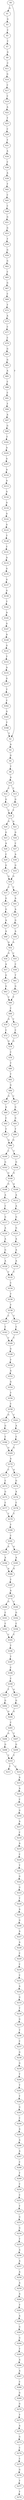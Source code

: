 strict digraph  {
	S0 -> S1 [ label = A ];
	S0 -> S2 [ label = T ];
	S1 -> S3 [ label = G ];
	S2 -> S4 [ label = A ];
	S3 -> S5 [ label = C ];
	S4 -> S6 [ label = G ];
	S5 -> S7 [ label = C ];
	S6 -> S8 [ label = T ];
	S7 -> S9 [ label = G ];
	S8 -> S10 [ label = A ];
	S9 -> S11 [ label = C ];
	S10 -> S12 [ label = C ];
	S10 -> S13 [ label = T ];
	S11 -> S14 [ label = G ];
	S12 -> S15 [ label = G ];
	S13 -> S16 [ label = G ];
	S14 -> S17 [ label = C ];
	S15 -> S18 [ label = T ];
	S16 -> S18 [ label = T ];
	S17 -> S19 [ label = C ];
	S18 -> S20 [ label = G ];
	S18 -> S21 [ label = A ];
	S19 -> S22 [ label = A ];
	S20 -> S23 [ label = G ];
	S21 -> S24 [ label = G ];
	S22 -> S25 [ label = T ];
	S23 -> S26 [ label = A ];
	S24 -> S27 [ label = C ];
	S25 -> S28 [ label = C ];
	S26 -> S29 [ label = C ];
	S27 -> S30 [ label = A ];
	S28 -> S31 [ label = T ];
	S29 -> S32 [ label = G ];
	S30 -> S33 [ label = G ];
	S31 -> S34 [ label = A ];
	S32 -> S35 [ label = G ];
	S33 -> S35 [ label = G ];
	S34 -> S36 [ label = C ];
	S35 -> S37 [ label = C ];
	S35 -> S38 [ label = T ];
	S36 -> S39 [ label = A ];
	S37 -> S40 [ label = G ];
	S38 -> S41 [ label = A ];
	S39 -> S42 [ label = T ];
	S40 -> S43 [ label = G ];
	S41 -> S44 [ label = A ];
	S42 -> S45 [ label = C ];
	S43 -> S46 [ label = A ];
	S44 -> S47 [ label = G ];
	S45 -> S48 [ label = C ];
	S46 -> S49 [ label = A ];
	S47 -> S50 [ label = A ];
	S48 -> S51 [ label = G ];
	S49 -> S52 [ label = A ];
	S50 -> S52 [ label = A ];
	S51 -> S53 [ label = G ];
	S52 -> S54 [ label = G ];
	S52 -> S55 [ label = C ];
	S53 -> S56 [ label = T ];
	S54 -> S57 [ label = A ];
	S55 -> S58 [ label = C ];
	S56 -> S59 [ label = G ];
	S57 -> S60 [ label = G ];
	S58 -> S61 [ label = T ];
	S59 -> S62 [ label = G ];
	S60 -> S63 [ label = G ];
	S61 -> S64 [ label = G ];
	S62 -> S65 [ label = C ];
	S63 -> S66 [ label = T ];
	S64 -> S66 [ label = T ];
	S65 -> S67 [ label = G ];
	S66 -> S68 [ label = C ];
	S67 -> S69 [ label = C ];
	S68 -> S70 [ label = G ];
	S68 -> S71 [ label = T ];
	S69 -> S72 [ label = T ];
	S70 -> S73 [ label = C ];
	S71 -> S74 [ label = C ];
	S72 -> S75 [ label = A ];
	S73 -> S76 [ label = G ];
	S74 -> S76 [ label = G ];
	S75 -> S77 [ label = C ];
	S76 -> S78 [ label = C ];
	S77 -> S79 [ label = C ];
	S78 -> S80 [ label = T ];
	S79 -> S81 [ label = G ];
	S80 -> S82 [ label = T ];
	S81 -> S83 [ label = G ];
	S82 -> S84 [ label = G ];
	S83 -> S85 [ label = A ];
	S84 -> S86 [ label = G ];
	S84 -> S87 [ label = C ];
	S85 -> S88 [ label = C ];
	S86 -> S89 [ label = A ];
	S87 -> S90 [ label = G ];
	S88 -> S91 [ label = C ];
	S89 -> S92 [ label = C ];
	S90 -> S93 [ label = G ];
	S91 -> S94 [ label = T ];
	S92 -> S95 [ label = T ];
	S93 -> S96 [ label = T ];
	S94 -> S97 [ label = A ];
	S95 -> S98 [ label = G ];
	S96 -> S98 [ label = G ];
	S97 -> S99 [ label = G ];
	S98 -> S100 [ label = C ];
	S98 -> S101 [ label = T ];
	S99 -> S102 [ label = C ];
	S100 -> S103 [ label = G ];
	S101 -> S104 [ label = G ];
	S102 -> S105 [ label = A ];
	S103 -> S106 [ label = G ];
	S104 -> S106 [ label = G ];
	S105 -> S107 [ label = G ];
	S106 -> S108 [ label = G ];
	S106 -> S109 [ label = A ];
	S107 -> S110 [ label = A ];
	S108 -> S111 [ label = A ];
	S109 -> S112 [ label = A ];
	S110 -> S113 [ label = A ];
	S111 -> S114 [ label = C ];
	S112 -> S115 [ label = A ];
	S113 -> S116 [ label = G ];
	S114 -> S117 [ label = G ];
	S115 -> S118 [ label = G ];
	S116 -> S119 [ label = G ];
	S117 -> S120 [ label = A ];
	S118 -> S121 [ label = G ];
	S119 -> S122 [ label = G ];
	S120 -> S123 [ label = A ];
	S121 -> S124 [ label = A ];
	S122 -> S125 [ label = G ];
	S123 -> S126 [ label = G ];
	S124 -> S127 [ label = A ];
	S125 -> S128 [ label = T ];
	S126 -> S129 [ label = A ];
	S127 -> S130 [ label = A ];
	S128 -> S131 [ label = C ];
	S129 -> S132 [ label = C ];
	S130 -> S132 [ label = C ];
	S131 -> S133 [ label = A ];
	S132 -> S134 [ label = C ];
	S133 -> S135 [ label = G ];
	S134 -> S136 [ label = T ];
	S135 -> S137 [ label = G ];
	S136 -> S138 [ label = T ];
	S137 -> S139 [ label = G ];
	S138 -> S140 [ label = C ];
	S138 -> S141 [ label = T ];
	S139 -> S142 [ label = T ];
	S140 -> S143 [ label = C ];
	S141 -> S144 [ label = C ];
	S142 -> S145 [ label = A ];
	S143 -> S146 [ label = C ];
	S144 -> S146 [ label = C ];
	S145 -> S147 [ label = G ];
	S146 -> S148 [ label = G ];
	S147 -> S149 [ label = A ];
	S148 -> S150 [ label = T ];
	S149 -> S151 [ label = G ];
	S150 -> S152 [ label = A ];
	S151 -> S153 [ label = T ];
	S152 -> S154 [ label = G ];
	S153 -> S155 [ label = A ];
	S154 -> S156 [ label = T ];
	S155 -> S157 [ label = G ];
	S156 -> S158 [ label = C ];
	S157 -> S159 [ label = T ];
	S158 -> S160 [ label = G ];
	S158 -> S161 [ label = C ];
	S159 -> S162 [ label = C ];
	S160 -> S163 [ label = G ];
	S161 -> S164 [ label = A ];
	S162 -> S165 [ label = G ];
	S163 -> S166 [ label = C ];
	S164 -> S167 [ label = C ];
	S165 -> S168 [ label = T ];
	S166 -> S169 [ label = G ];
	S167 -> S169 [ label = G ];
	S168 -> S2 [ label = T ];
	S169 -> S170 [ label = A ];
	S170 -> S171 [ label = C ];
	S170 -> S172 [ label = A ];
	S171 -> S173 [ label = C ];
	S172 -> S174 [ label = G ];
	S173 -> S175 [ label = G ];
	S174 -> S176 [ label = A ];
	S175 -> S177 [ label = C ];
	S176 -> S178 [ label = C ];
	S177 -> S179 [ label = T ];
	S178 -> S179 [ label = T ];
	S179 -> S180 [ label = T ];
	S180 -> S181 [ label = C ];
	S181 -> S182 [ label = A ];
	S181 -> S183 [ label = G ];
	S182 -> S184 [ label = A ];
	S183 -> S185 [ label = A ];
	S184 -> S186 [ label = A ];
	S185 -> S186 [ label = A ];
	S186 -> S187 [ label = T ];
	S187 -> S188 [ label = A ];
	S188 -> S189 [ label = G ];
	S188 -> S190 [ label = C ];
	S189 -> S191 [ label = C ];
	S190 -> S192 [ label = G ];
	S191 -> S193 [ label = C ];
	S192 -> S194 [ label = C ];
	S193 -> S195 [ label = C ];
	S194 -> S195 [ label = C ];
	S195 -> S196 [ label = T ];
	S196 -> S197 [ label = T ];
	S197 -> S198 [ label = C ];
	S198 -> S199 [ label = C ];
	S199 -> S200 [ label = T ];
	S199 -> S201 [ label = G ];
	S200 -> S202 [ label = G ];
	S201 -> S203 [ label = G ];
	S202 -> S204 [ label = G ];
	S203 -> S204 [ label = G ];
	S204 -> S205 [ label = C ];
	S205 -> S206 [ label = G ];
	S205 -> S207 [ label = T ];
	S206 -> S208 [ label = G ];
	S207 -> S209 [ label = G ];
	S208 -> S210 [ label = T ];
	S209 -> S210 [ label = T ];
	S210 -> S211 [ label = T ];
	S210 -> S212 [ label = C ];
	S212 -> S213 [ label = A ];
	S213 -> S214 [ label = A ];
	S214 -> S215 [ label = C ];
	S215 -> S216 [ label = G ];
	S216 -> S217 [ label = A ];
	S217 -> S218 [ label = C ];
	S218 -> S219 [ label = A ];
	S219 -> S220 [ label = C ];
	S220 -> S221 [ label = T ];
	S221 -> S222 [ label = G ];
	S222 -> S223 [ label = G ];
	S223 -> S224 [ label = T ];
	S224 -> S225 [ label = A ];
	S225 -> S226 [ label = G ];
	S226 -> S227 [ label = A ];
	S227 -> S228 [ label = A ];
	S228 -> S229 [ label = C ];
	S229 -> S230 [ label = C ];
	S230 -> S231 [ label = C ];
	S231 -> S232 [ label = A ];
	S232 -> S233 [ label = G ];
	S233 -> S234 [ label = T ];
	S234 -> S235 [ label = G ];
	S235 -> S236 [ label = T ];
	S236 -> S237 [ label = C ];
	S237 -> S238 [ label = G ];
	S238 -> S239 [ label = G ];
	S239 -> S240 [ label = T ];
	S240 -> S241 [ label = T ];
	S241 -> S242 [ label = T ];
	S242 -> S243 [ label = G ];
	S243 -> S244 [ label = C ];
	S244 -> S245 [ label = A ];
	S245 -> S246 [ label = A ];
	S246 -> S247 [ label = A ];
	S247 -> S248 [ label = C ];
	S248 -> S249 [ label = T ];
	S249 -> S250 [ label = C ];
	S250 -> S251 [ label = C ];
	S251 -> S252 [ label = T ];
	S252 -> S253 [ label = G ];
	S253 -> S254 [ label = G ];
	S254 -> S255 [ label = T ];
	S255 -> S256 [ label = A ];
	S256 -> S257 [ label = A ];
	S257 -> S258 [ label = A ];
	S258 -> S259 [ label = A ];
	S259 -> S260 [ label = A ];
	S260 -> S261 [ label = T ];
	S261 -> S262 [ label = A ];
	S262 -> S263 [ label = G ];
	S263 -> S264 [ label = G ];
	S264 -> S265 [ label = T ];
	S265 -> S266 [ label = A ];
	S266 -> S267 [ label = A ];
	S267 -> S268 [ label = C ];
	S268 -> S269 [ label = G ];
	S269 -> S270 [ label = G ];
	S270 -> S271 [ label = T ];
	S271 -> S272 [ label = A ];
	S272 -> S273 [ label = G ];
	S273 -> S274 [ label = C ];
	S274 -> S275 [ label = C ];
	S275 -> S276 [ label = G ];
	S276 -> S277 [ label = T ];
	S277 -> S278 [ label = T ];
}
